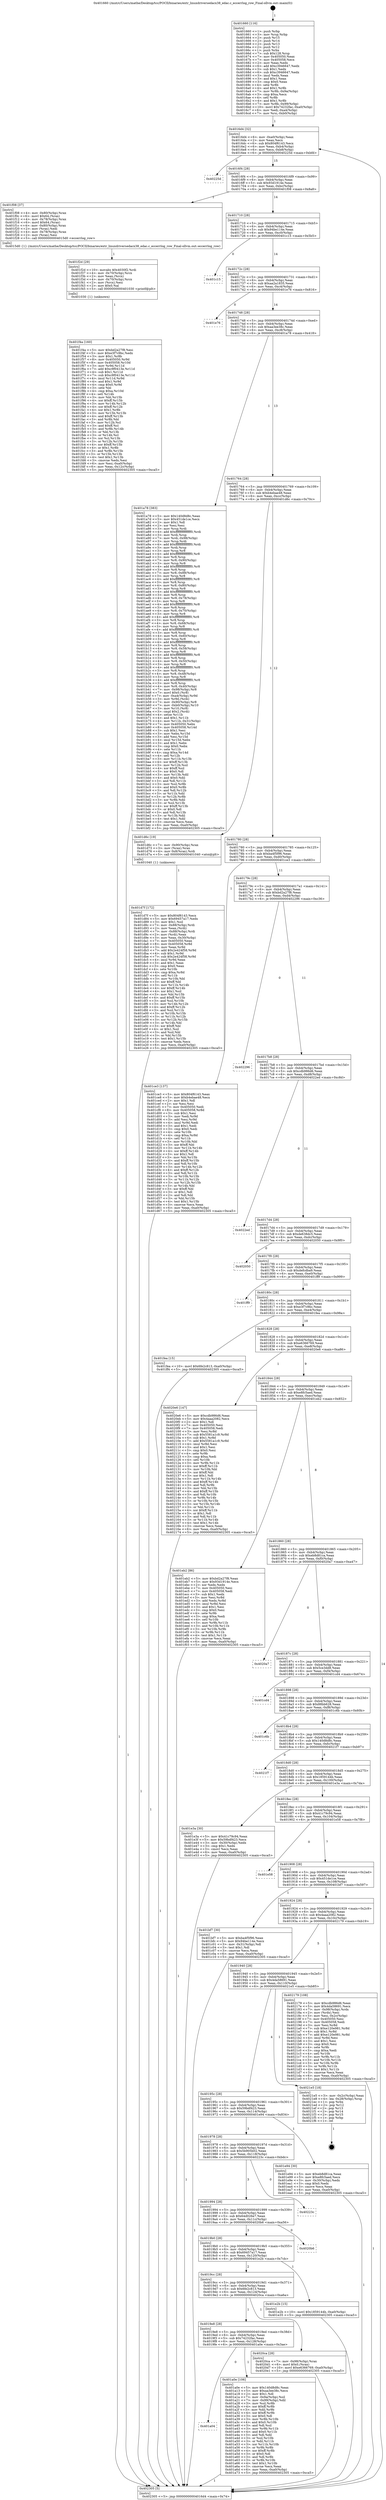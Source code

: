 digraph "0x401660" {
  label = "0x401660 (/mnt/c/Users/mathe/Desktop/tcc/POCII/binaries/extr_linuxdriversedacx38_edac.c_eccerrlog_row_Final-ollvm.out::main(0))"
  labelloc = "t"
  node[shape=record]

  Entry [label="",width=0.3,height=0.3,shape=circle,fillcolor=black,style=filled]
  "0x4016d4" [label="{
     0x4016d4 [32]\l
     | [instrs]\l
     &nbsp;&nbsp;0x4016d4 \<+6\>: mov -0xa0(%rbp),%eax\l
     &nbsp;&nbsp;0x4016da \<+2\>: mov %eax,%ecx\l
     &nbsp;&nbsp;0x4016dc \<+6\>: sub $0x804f6143,%ecx\l
     &nbsp;&nbsp;0x4016e2 \<+6\>: mov %eax,-0xb4(%rbp)\l
     &nbsp;&nbsp;0x4016e8 \<+6\>: mov %ecx,-0xb8(%rbp)\l
     &nbsp;&nbsp;0x4016ee \<+6\>: je 000000000040225d \<main+0xbfd\>\l
  }"]
  "0x40225d" [label="{
     0x40225d\l
  }", style=dashed]
  "0x4016f4" [label="{
     0x4016f4 [28]\l
     | [instrs]\l
     &nbsp;&nbsp;0x4016f4 \<+5\>: jmp 00000000004016f9 \<main+0x99\>\l
     &nbsp;&nbsp;0x4016f9 \<+6\>: mov -0xb4(%rbp),%eax\l
     &nbsp;&nbsp;0x4016ff \<+5\>: sub $0x93d1914e,%eax\l
     &nbsp;&nbsp;0x401704 \<+6\>: mov %eax,-0xbc(%rbp)\l
     &nbsp;&nbsp;0x40170a \<+6\>: je 0000000000401f08 \<main+0x8a8\>\l
  }"]
  Exit [label="",width=0.3,height=0.3,shape=circle,fillcolor=black,style=filled,peripheries=2]
  "0x401f08" [label="{
     0x401f08 [37]\l
     | [instrs]\l
     &nbsp;&nbsp;0x401f08 \<+4\>: mov -0x80(%rbp),%rax\l
     &nbsp;&nbsp;0x401f0c \<+6\>: movl $0x64,(%rax)\l
     &nbsp;&nbsp;0x401f12 \<+4\>: mov -0x78(%rbp),%rax\l
     &nbsp;&nbsp;0x401f16 \<+6\>: movl $0x64,(%rax)\l
     &nbsp;&nbsp;0x401f1c \<+4\>: mov -0x80(%rbp),%rax\l
     &nbsp;&nbsp;0x401f20 \<+2\>: mov (%rax),%edi\l
     &nbsp;&nbsp;0x401f22 \<+4\>: mov -0x78(%rbp),%rax\l
     &nbsp;&nbsp;0x401f26 \<+2\>: mov (%rax),%esi\l
     &nbsp;&nbsp;0x401f28 \<+5\>: call 00000000004015d0 \<eccerrlog_row\>\l
     | [calls]\l
     &nbsp;&nbsp;0x4015d0 \{1\} (/mnt/c/Users/mathe/Desktop/tcc/POCII/binaries/extr_linuxdriversedacx38_edac.c_eccerrlog_row_Final-ollvm.out::eccerrlog_row)\l
  }"]
  "0x401710" [label="{
     0x401710 [28]\l
     | [instrs]\l
     &nbsp;&nbsp;0x401710 \<+5\>: jmp 0000000000401715 \<main+0xb5\>\l
     &nbsp;&nbsp;0x401715 \<+6\>: mov -0xb4(%rbp),%eax\l
     &nbsp;&nbsp;0x40171b \<+5\>: sub $0x94be114e,%eax\l
     &nbsp;&nbsp;0x401720 \<+6\>: mov %eax,-0xc0(%rbp)\l
     &nbsp;&nbsp;0x401726 \<+6\>: je 0000000000401c15 \<main+0x5b5\>\l
  }"]
  "0x401f4a" [label="{
     0x401f4a [160]\l
     | [instrs]\l
     &nbsp;&nbsp;0x401f4a \<+5\>: mov $0xbd2a27f8,%esi\l
     &nbsp;&nbsp;0x401f4f \<+5\>: mov $0xe3f7c9bc,%edx\l
     &nbsp;&nbsp;0x401f54 \<+3\>: mov $0x1,%r8b\l
     &nbsp;&nbsp;0x401f57 \<+8\>: mov 0x405050,%r9d\l
     &nbsp;&nbsp;0x401f5f \<+8\>: mov 0x405058,%r10d\l
     &nbsp;&nbsp;0x401f67 \<+3\>: mov %r9d,%r11d\l
     &nbsp;&nbsp;0x401f6a \<+7\>: add $0xc9f0413e,%r11d\l
     &nbsp;&nbsp;0x401f71 \<+4\>: sub $0x1,%r11d\l
     &nbsp;&nbsp;0x401f75 \<+7\>: sub $0xc9f0413e,%r11d\l
     &nbsp;&nbsp;0x401f7c \<+4\>: imul %r11d,%r9d\l
     &nbsp;&nbsp;0x401f80 \<+4\>: and $0x1,%r9d\l
     &nbsp;&nbsp;0x401f84 \<+4\>: cmp $0x0,%r9d\l
     &nbsp;&nbsp;0x401f88 \<+3\>: sete %bl\l
     &nbsp;&nbsp;0x401f8b \<+4\>: cmp $0xa,%r10d\l
     &nbsp;&nbsp;0x401f8f \<+4\>: setl %r14b\l
     &nbsp;&nbsp;0x401f93 \<+3\>: mov %bl,%r15b\l
     &nbsp;&nbsp;0x401f96 \<+4\>: xor $0xff,%r15b\l
     &nbsp;&nbsp;0x401f9a \<+3\>: mov %r14b,%r12b\l
     &nbsp;&nbsp;0x401f9d \<+4\>: xor $0xff,%r12b\l
     &nbsp;&nbsp;0x401fa1 \<+4\>: xor $0x1,%r8b\l
     &nbsp;&nbsp;0x401fa5 \<+3\>: mov %r15b,%r13b\l
     &nbsp;&nbsp;0x401fa8 \<+4\>: and $0xff,%r13b\l
     &nbsp;&nbsp;0x401fac \<+3\>: and %r8b,%bl\l
     &nbsp;&nbsp;0x401faf \<+3\>: mov %r12b,%cl\l
     &nbsp;&nbsp;0x401fb2 \<+3\>: and $0xff,%cl\l
     &nbsp;&nbsp;0x401fb5 \<+3\>: and %r8b,%r14b\l
     &nbsp;&nbsp;0x401fb8 \<+3\>: or %bl,%r13b\l
     &nbsp;&nbsp;0x401fbb \<+3\>: or %r14b,%cl\l
     &nbsp;&nbsp;0x401fbe \<+3\>: xor %cl,%r13b\l
     &nbsp;&nbsp;0x401fc1 \<+3\>: or %r12b,%r15b\l
     &nbsp;&nbsp;0x401fc4 \<+4\>: xor $0xff,%r15b\l
     &nbsp;&nbsp;0x401fc8 \<+4\>: or $0x1,%r8b\l
     &nbsp;&nbsp;0x401fcc \<+3\>: and %r8b,%r15b\l
     &nbsp;&nbsp;0x401fcf \<+3\>: or %r15b,%r13b\l
     &nbsp;&nbsp;0x401fd2 \<+4\>: test $0x1,%r13b\l
     &nbsp;&nbsp;0x401fd6 \<+3\>: cmovne %edx,%esi\l
     &nbsp;&nbsp;0x401fd9 \<+6\>: mov %esi,-0xa0(%rbp)\l
     &nbsp;&nbsp;0x401fdf \<+6\>: mov %eax,-0x12c(%rbp)\l
     &nbsp;&nbsp;0x401fe5 \<+5\>: jmp 0000000000402305 \<main+0xca5\>\l
  }"]
  "0x401c15" [label="{
     0x401c15\l
  }", style=dashed]
  "0x40172c" [label="{
     0x40172c [28]\l
     | [instrs]\l
     &nbsp;&nbsp;0x40172c \<+5\>: jmp 0000000000401731 \<main+0xd1\>\l
     &nbsp;&nbsp;0x401731 \<+6\>: mov -0xb4(%rbp),%eax\l
     &nbsp;&nbsp;0x401737 \<+5\>: sub $0xaa2a1835,%eax\l
     &nbsp;&nbsp;0x40173c \<+6\>: mov %eax,-0xc4(%rbp)\l
     &nbsp;&nbsp;0x401742 \<+6\>: je 0000000000401e76 \<main+0x816\>\l
  }"]
  "0x401f2d" [label="{
     0x401f2d [29]\l
     | [instrs]\l
     &nbsp;&nbsp;0x401f2d \<+10\>: movabs $0x4030f2,%rdi\l
     &nbsp;&nbsp;0x401f37 \<+4\>: mov -0x70(%rbp),%rcx\l
     &nbsp;&nbsp;0x401f3b \<+2\>: mov %eax,(%rcx)\l
     &nbsp;&nbsp;0x401f3d \<+4\>: mov -0x70(%rbp),%rcx\l
     &nbsp;&nbsp;0x401f41 \<+2\>: mov (%rcx),%esi\l
     &nbsp;&nbsp;0x401f43 \<+2\>: mov $0x0,%al\l
     &nbsp;&nbsp;0x401f45 \<+5\>: call 0000000000401030 \<printf@plt\>\l
     | [calls]\l
     &nbsp;&nbsp;0x401030 \{1\} (unknown)\l
  }"]
  "0x401e76" [label="{
     0x401e76\l
  }", style=dashed]
  "0x401748" [label="{
     0x401748 [28]\l
     | [instrs]\l
     &nbsp;&nbsp;0x401748 \<+5\>: jmp 000000000040174d \<main+0xed\>\l
     &nbsp;&nbsp;0x40174d \<+6\>: mov -0xb4(%rbp),%eax\l
     &nbsp;&nbsp;0x401753 \<+5\>: sub $0xaa3ee38c,%eax\l
     &nbsp;&nbsp;0x401758 \<+6\>: mov %eax,-0xc8(%rbp)\l
     &nbsp;&nbsp;0x40175e \<+6\>: je 0000000000401a78 \<main+0x418\>\l
  }"]
  "0x401d7f" [label="{
     0x401d7f [172]\l
     | [instrs]\l
     &nbsp;&nbsp;0x401d7f \<+5\>: mov $0x804f6143,%ecx\l
     &nbsp;&nbsp;0x401d84 \<+5\>: mov $0x69457a17,%edx\l
     &nbsp;&nbsp;0x401d89 \<+3\>: mov $0x1,%sil\l
     &nbsp;&nbsp;0x401d8c \<+7\>: mov -0x88(%rbp),%rdi\l
     &nbsp;&nbsp;0x401d93 \<+2\>: mov %eax,(%rdi)\l
     &nbsp;&nbsp;0x401d95 \<+7\>: mov -0x88(%rbp),%rdi\l
     &nbsp;&nbsp;0x401d9c \<+2\>: mov (%rdi),%eax\l
     &nbsp;&nbsp;0x401d9e \<+3\>: mov %eax,-0x30(%rbp)\l
     &nbsp;&nbsp;0x401da1 \<+7\>: mov 0x405050,%eax\l
     &nbsp;&nbsp;0x401da8 \<+8\>: mov 0x405058,%r8d\l
     &nbsp;&nbsp;0x401db0 \<+3\>: mov %eax,%r9d\l
     &nbsp;&nbsp;0x401db3 \<+7\>: add $0x2e424f58,%r9d\l
     &nbsp;&nbsp;0x401dba \<+4\>: sub $0x1,%r9d\l
     &nbsp;&nbsp;0x401dbe \<+7\>: sub $0x2e424f58,%r9d\l
     &nbsp;&nbsp;0x401dc5 \<+4\>: imul %r9d,%eax\l
     &nbsp;&nbsp;0x401dc9 \<+3\>: and $0x1,%eax\l
     &nbsp;&nbsp;0x401dcc \<+3\>: cmp $0x0,%eax\l
     &nbsp;&nbsp;0x401dcf \<+4\>: sete %r10b\l
     &nbsp;&nbsp;0x401dd3 \<+4\>: cmp $0xa,%r8d\l
     &nbsp;&nbsp;0x401dd7 \<+4\>: setl %r11b\l
     &nbsp;&nbsp;0x401ddb \<+3\>: mov %r10b,%bl\l
     &nbsp;&nbsp;0x401dde \<+3\>: xor $0xff,%bl\l
     &nbsp;&nbsp;0x401de1 \<+3\>: mov %r11b,%r14b\l
     &nbsp;&nbsp;0x401de4 \<+4\>: xor $0xff,%r14b\l
     &nbsp;&nbsp;0x401de8 \<+4\>: xor $0x1,%sil\l
     &nbsp;&nbsp;0x401dec \<+3\>: mov %bl,%r15b\l
     &nbsp;&nbsp;0x401def \<+4\>: and $0xff,%r15b\l
     &nbsp;&nbsp;0x401df3 \<+3\>: and %sil,%r10b\l
     &nbsp;&nbsp;0x401df6 \<+3\>: mov %r14b,%r12b\l
     &nbsp;&nbsp;0x401df9 \<+4\>: and $0xff,%r12b\l
     &nbsp;&nbsp;0x401dfd \<+3\>: and %sil,%r11b\l
     &nbsp;&nbsp;0x401e00 \<+3\>: or %r10b,%r15b\l
     &nbsp;&nbsp;0x401e03 \<+3\>: or %r11b,%r12b\l
     &nbsp;&nbsp;0x401e06 \<+3\>: xor %r12b,%r15b\l
     &nbsp;&nbsp;0x401e09 \<+3\>: or %r14b,%bl\l
     &nbsp;&nbsp;0x401e0c \<+3\>: xor $0xff,%bl\l
     &nbsp;&nbsp;0x401e0f \<+4\>: or $0x1,%sil\l
     &nbsp;&nbsp;0x401e13 \<+3\>: and %sil,%bl\l
     &nbsp;&nbsp;0x401e16 \<+3\>: or %bl,%r15b\l
     &nbsp;&nbsp;0x401e19 \<+4\>: test $0x1,%r15b\l
     &nbsp;&nbsp;0x401e1d \<+3\>: cmovne %edx,%ecx\l
     &nbsp;&nbsp;0x401e20 \<+6\>: mov %ecx,-0xa0(%rbp)\l
     &nbsp;&nbsp;0x401e26 \<+5\>: jmp 0000000000402305 \<main+0xca5\>\l
  }"]
  "0x401a78" [label="{
     0x401a78 [383]\l
     | [instrs]\l
     &nbsp;&nbsp;0x401a78 \<+5\>: mov $0x140d8d8c,%eax\l
     &nbsp;&nbsp;0x401a7d \<+5\>: mov $0x451de1ce,%ecx\l
     &nbsp;&nbsp;0x401a82 \<+2\>: mov $0x1,%dl\l
     &nbsp;&nbsp;0x401a84 \<+2\>: xor %esi,%esi\l
     &nbsp;&nbsp;0x401a86 \<+3\>: mov %rsp,%rdi\l
     &nbsp;&nbsp;0x401a89 \<+4\>: add $0xfffffffffffffff0,%rdi\l
     &nbsp;&nbsp;0x401a8d \<+3\>: mov %rdi,%rsp\l
     &nbsp;&nbsp;0x401a90 \<+7\>: mov %rdi,-0x98(%rbp)\l
     &nbsp;&nbsp;0x401a97 \<+3\>: mov %rsp,%rdi\l
     &nbsp;&nbsp;0x401a9a \<+4\>: add $0xfffffffffffffff0,%rdi\l
     &nbsp;&nbsp;0x401a9e \<+3\>: mov %rdi,%rsp\l
     &nbsp;&nbsp;0x401aa1 \<+3\>: mov %rsp,%r8\l
     &nbsp;&nbsp;0x401aa4 \<+4\>: add $0xfffffffffffffff0,%r8\l
     &nbsp;&nbsp;0x401aa8 \<+3\>: mov %r8,%rsp\l
     &nbsp;&nbsp;0x401aab \<+7\>: mov %r8,-0x90(%rbp)\l
     &nbsp;&nbsp;0x401ab2 \<+3\>: mov %rsp,%r8\l
     &nbsp;&nbsp;0x401ab5 \<+4\>: add $0xfffffffffffffff0,%r8\l
     &nbsp;&nbsp;0x401ab9 \<+3\>: mov %r8,%rsp\l
     &nbsp;&nbsp;0x401abc \<+7\>: mov %r8,-0x88(%rbp)\l
     &nbsp;&nbsp;0x401ac3 \<+3\>: mov %rsp,%r8\l
     &nbsp;&nbsp;0x401ac6 \<+4\>: add $0xfffffffffffffff0,%r8\l
     &nbsp;&nbsp;0x401aca \<+3\>: mov %r8,%rsp\l
     &nbsp;&nbsp;0x401acd \<+4\>: mov %r8,-0x80(%rbp)\l
     &nbsp;&nbsp;0x401ad1 \<+3\>: mov %rsp,%r8\l
     &nbsp;&nbsp;0x401ad4 \<+4\>: add $0xfffffffffffffff0,%r8\l
     &nbsp;&nbsp;0x401ad8 \<+3\>: mov %r8,%rsp\l
     &nbsp;&nbsp;0x401adb \<+4\>: mov %r8,-0x78(%rbp)\l
     &nbsp;&nbsp;0x401adf \<+3\>: mov %rsp,%r8\l
     &nbsp;&nbsp;0x401ae2 \<+4\>: add $0xfffffffffffffff0,%r8\l
     &nbsp;&nbsp;0x401ae6 \<+3\>: mov %r8,%rsp\l
     &nbsp;&nbsp;0x401ae9 \<+4\>: mov %r8,-0x70(%rbp)\l
     &nbsp;&nbsp;0x401aed \<+3\>: mov %rsp,%r8\l
     &nbsp;&nbsp;0x401af0 \<+4\>: add $0xfffffffffffffff0,%r8\l
     &nbsp;&nbsp;0x401af4 \<+3\>: mov %r8,%rsp\l
     &nbsp;&nbsp;0x401af7 \<+4\>: mov %r8,-0x68(%rbp)\l
     &nbsp;&nbsp;0x401afb \<+3\>: mov %rsp,%r8\l
     &nbsp;&nbsp;0x401afe \<+4\>: add $0xfffffffffffffff0,%r8\l
     &nbsp;&nbsp;0x401b02 \<+3\>: mov %r8,%rsp\l
     &nbsp;&nbsp;0x401b05 \<+4\>: mov %r8,-0x60(%rbp)\l
     &nbsp;&nbsp;0x401b09 \<+3\>: mov %rsp,%r8\l
     &nbsp;&nbsp;0x401b0c \<+4\>: add $0xfffffffffffffff0,%r8\l
     &nbsp;&nbsp;0x401b10 \<+3\>: mov %r8,%rsp\l
     &nbsp;&nbsp;0x401b13 \<+4\>: mov %r8,-0x58(%rbp)\l
     &nbsp;&nbsp;0x401b17 \<+3\>: mov %rsp,%r8\l
     &nbsp;&nbsp;0x401b1a \<+4\>: add $0xfffffffffffffff0,%r8\l
     &nbsp;&nbsp;0x401b1e \<+3\>: mov %r8,%rsp\l
     &nbsp;&nbsp;0x401b21 \<+4\>: mov %r8,-0x50(%rbp)\l
     &nbsp;&nbsp;0x401b25 \<+3\>: mov %rsp,%r8\l
     &nbsp;&nbsp;0x401b28 \<+4\>: add $0xfffffffffffffff0,%r8\l
     &nbsp;&nbsp;0x401b2c \<+3\>: mov %r8,%rsp\l
     &nbsp;&nbsp;0x401b2f \<+4\>: mov %r8,-0x48(%rbp)\l
     &nbsp;&nbsp;0x401b33 \<+3\>: mov %rsp,%r8\l
     &nbsp;&nbsp;0x401b36 \<+4\>: add $0xfffffffffffffff0,%r8\l
     &nbsp;&nbsp;0x401b3a \<+3\>: mov %r8,%rsp\l
     &nbsp;&nbsp;0x401b3d \<+4\>: mov %r8,-0x40(%rbp)\l
     &nbsp;&nbsp;0x401b41 \<+7\>: mov -0x98(%rbp),%r8\l
     &nbsp;&nbsp;0x401b48 \<+7\>: movl $0x0,(%r8)\l
     &nbsp;&nbsp;0x401b4f \<+7\>: mov -0xa4(%rbp),%r9d\l
     &nbsp;&nbsp;0x401b56 \<+3\>: mov %r9d,(%rdi)\l
     &nbsp;&nbsp;0x401b59 \<+7\>: mov -0x90(%rbp),%r8\l
     &nbsp;&nbsp;0x401b60 \<+7\>: mov -0xb0(%rbp),%r10\l
     &nbsp;&nbsp;0x401b67 \<+3\>: mov %r10,(%r8)\l
     &nbsp;&nbsp;0x401b6a \<+3\>: cmpl $0x2,(%rdi)\l
     &nbsp;&nbsp;0x401b6d \<+4\>: setne %r11b\l
     &nbsp;&nbsp;0x401b71 \<+4\>: and $0x1,%r11b\l
     &nbsp;&nbsp;0x401b75 \<+4\>: mov %r11b,-0x31(%rbp)\l
     &nbsp;&nbsp;0x401b79 \<+7\>: mov 0x405050,%ebx\l
     &nbsp;&nbsp;0x401b80 \<+8\>: mov 0x405058,%r14d\l
     &nbsp;&nbsp;0x401b88 \<+3\>: sub $0x1,%esi\l
     &nbsp;&nbsp;0x401b8b \<+3\>: mov %ebx,%r15d\l
     &nbsp;&nbsp;0x401b8e \<+3\>: add %esi,%r15d\l
     &nbsp;&nbsp;0x401b91 \<+4\>: imul %r15d,%ebx\l
     &nbsp;&nbsp;0x401b95 \<+3\>: and $0x1,%ebx\l
     &nbsp;&nbsp;0x401b98 \<+3\>: cmp $0x0,%ebx\l
     &nbsp;&nbsp;0x401b9b \<+4\>: sete %r11b\l
     &nbsp;&nbsp;0x401b9f \<+4\>: cmp $0xa,%r14d\l
     &nbsp;&nbsp;0x401ba3 \<+4\>: setl %r12b\l
     &nbsp;&nbsp;0x401ba7 \<+3\>: mov %r11b,%r13b\l
     &nbsp;&nbsp;0x401baa \<+4\>: xor $0xff,%r13b\l
     &nbsp;&nbsp;0x401bae \<+3\>: mov %r12b,%sil\l
     &nbsp;&nbsp;0x401bb1 \<+4\>: xor $0xff,%sil\l
     &nbsp;&nbsp;0x401bb5 \<+3\>: xor $0x0,%dl\l
     &nbsp;&nbsp;0x401bb8 \<+3\>: mov %r13b,%dil\l
     &nbsp;&nbsp;0x401bbb \<+4\>: and $0x0,%dil\l
     &nbsp;&nbsp;0x401bbf \<+3\>: and %dl,%r11b\l
     &nbsp;&nbsp;0x401bc2 \<+3\>: mov %sil,%r8b\l
     &nbsp;&nbsp;0x401bc5 \<+4\>: and $0x0,%r8b\l
     &nbsp;&nbsp;0x401bc9 \<+3\>: and %dl,%r12b\l
     &nbsp;&nbsp;0x401bcc \<+3\>: or %r11b,%dil\l
     &nbsp;&nbsp;0x401bcf \<+3\>: or %r12b,%r8b\l
     &nbsp;&nbsp;0x401bd2 \<+3\>: xor %r8b,%dil\l
     &nbsp;&nbsp;0x401bd5 \<+3\>: or %sil,%r13b\l
     &nbsp;&nbsp;0x401bd8 \<+4\>: xor $0xff,%r13b\l
     &nbsp;&nbsp;0x401bdc \<+3\>: or $0x0,%dl\l
     &nbsp;&nbsp;0x401bdf \<+3\>: and %dl,%r13b\l
     &nbsp;&nbsp;0x401be2 \<+3\>: or %r13b,%dil\l
     &nbsp;&nbsp;0x401be5 \<+4\>: test $0x1,%dil\l
     &nbsp;&nbsp;0x401be9 \<+3\>: cmovne %ecx,%eax\l
     &nbsp;&nbsp;0x401bec \<+6\>: mov %eax,-0xa0(%rbp)\l
     &nbsp;&nbsp;0x401bf2 \<+5\>: jmp 0000000000402305 \<main+0xca5\>\l
  }"]
  "0x401764" [label="{
     0x401764 [28]\l
     | [instrs]\l
     &nbsp;&nbsp;0x401764 \<+5\>: jmp 0000000000401769 \<main+0x109\>\l
     &nbsp;&nbsp;0x401769 \<+6\>: mov -0xb4(%rbp),%eax\l
     &nbsp;&nbsp;0x40176f \<+5\>: sub $0xb4ebae48,%eax\l
     &nbsp;&nbsp;0x401774 \<+6\>: mov %eax,-0xcc(%rbp)\l
     &nbsp;&nbsp;0x40177a \<+6\>: je 0000000000401d6c \<main+0x70c\>\l
  }"]
  "0x401660" [label="{
     0x401660 [116]\l
     | [instrs]\l
     &nbsp;&nbsp;0x401660 \<+1\>: push %rbp\l
     &nbsp;&nbsp;0x401661 \<+3\>: mov %rsp,%rbp\l
     &nbsp;&nbsp;0x401664 \<+2\>: push %r15\l
     &nbsp;&nbsp;0x401666 \<+2\>: push %r14\l
     &nbsp;&nbsp;0x401668 \<+2\>: push %r13\l
     &nbsp;&nbsp;0x40166a \<+2\>: push %r12\l
     &nbsp;&nbsp;0x40166c \<+1\>: push %rbx\l
     &nbsp;&nbsp;0x40166d \<+7\>: sub $0x128,%rsp\l
     &nbsp;&nbsp;0x401674 \<+7\>: mov 0x405050,%eax\l
     &nbsp;&nbsp;0x40167b \<+7\>: mov 0x405058,%ecx\l
     &nbsp;&nbsp;0x401682 \<+2\>: mov %eax,%edx\l
     &nbsp;&nbsp;0x401684 \<+6\>: add $0xc3946647,%edx\l
     &nbsp;&nbsp;0x40168a \<+3\>: sub $0x1,%edx\l
     &nbsp;&nbsp;0x40168d \<+6\>: sub $0xc3946647,%edx\l
     &nbsp;&nbsp;0x401693 \<+3\>: imul %edx,%eax\l
     &nbsp;&nbsp;0x401696 \<+3\>: and $0x1,%eax\l
     &nbsp;&nbsp;0x401699 \<+3\>: cmp $0x0,%eax\l
     &nbsp;&nbsp;0x40169c \<+4\>: sete %r8b\l
     &nbsp;&nbsp;0x4016a0 \<+4\>: and $0x1,%r8b\l
     &nbsp;&nbsp;0x4016a4 \<+7\>: mov %r8b,-0x9a(%rbp)\l
     &nbsp;&nbsp;0x4016ab \<+3\>: cmp $0xa,%ecx\l
     &nbsp;&nbsp;0x4016ae \<+4\>: setl %r8b\l
     &nbsp;&nbsp;0x4016b2 \<+4\>: and $0x1,%r8b\l
     &nbsp;&nbsp;0x4016b6 \<+7\>: mov %r8b,-0x99(%rbp)\l
     &nbsp;&nbsp;0x4016bd \<+10\>: movl $0x74232fac,-0xa0(%rbp)\l
     &nbsp;&nbsp;0x4016c7 \<+6\>: mov %edi,-0xa4(%rbp)\l
     &nbsp;&nbsp;0x4016cd \<+7\>: mov %rsi,-0xb0(%rbp)\l
  }"]
  "0x401d6c" [label="{
     0x401d6c [19]\l
     | [instrs]\l
     &nbsp;&nbsp;0x401d6c \<+7\>: mov -0x90(%rbp),%rax\l
     &nbsp;&nbsp;0x401d73 \<+3\>: mov (%rax),%rax\l
     &nbsp;&nbsp;0x401d76 \<+4\>: mov 0x8(%rax),%rdi\l
     &nbsp;&nbsp;0x401d7a \<+5\>: call 0000000000401040 \<atoi@plt\>\l
     | [calls]\l
     &nbsp;&nbsp;0x401040 \{1\} (unknown)\l
  }"]
  "0x401780" [label="{
     0x401780 [28]\l
     | [instrs]\l
     &nbsp;&nbsp;0x401780 \<+5\>: jmp 0000000000401785 \<main+0x125\>\l
     &nbsp;&nbsp;0x401785 \<+6\>: mov -0xb4(%rbp),%eax\l
     &nbsp;&nbsp;0x40178b \<+5\>: sub $0xba4f5f96,%eax\l
     &nbsp;&nbsp;0x401790 \<+6\>: mov %eax,-0xd0(%rbp)\l
     &nbsp;&nbsp;0x401796 \<+6\>: je 0000000000401ce3 \<main+0x683\>\l
  }"]
  "0x402305" [label="{
     0x402305 [5]\l
     | [instrs]\l
     &nbsp;&nbsp;0x402305 \<+5\>: jmp 00000000004016d4 \<main+0x74\>\l
  }"]
  "0x401ce3" [label="{
     0x401ce3 [137]\l
     | [instrs]\l
     &nbsp;&nbsp;0x401ce3 \<+5\>: mov $0x804f6143,%eax\l
     &nbsp;&nbsp;0x401ce8 \<+5\>: mov $0xb4ebae48,%ecx\l
     &nbsp;&nbsp;0x401ced \<+2\>: mov $0x1,%dl\l
     &nbsp;&nbsp;0x401cef \<+2\>: xor %esi,%esi\l
     &nbsp;&nbsp;0x401cf1 \<+7\>: mov 0x405050,%edi\l
     &nbsp;&nbsp;0x401cf8 \<+8\>: mov 0x405058,%r8d\l
     &nbsp;&nbsp;0x401d00 \<+3\>: sub $0x1,%esi\l
     &nbsp;&nbsp;0x401d03 \<+3\>: mov %edi,%r9d\l
     &nbsp;&nbsp;0x401d06 \<+3\>: add %esi,%r9d\l
     &nbsp;&nbsp;0x401d09 \<+4\>: imul %r9d,%edi\l
     &nbsp;&nbsp;0x401d0d \<+3\>: and $0x1,%edi\l
     &nbsp;&nbsp;0x401d10 \<+3\>: cmp $0x0,%edi\l
     &nbsp;&nbsp;0x401d13 \<+4\>: sete %r10b\l
     &nbsp;&nbsp;0x401d17 \<+4\>: cmp $0xa,%r8d\l
     &nbsp;&nbsp;0x401d1b \<+4\>: setl %r11b\l
     &nbsp;&nbsp;0x401d1f \<+3\>: mov %r10b,%bl\l
     &nbsp;&nbsp;0x401d22 \<+3\>: xor $0xff,%bl\l
     &nbsp;&nbsp;0x401d25 \<+3\>: mov %r11b,%r14b\l
     &nbsp;&nbsp;0x401d28 \<+4\>: xor $0xff,%r14b\l
     &nbsp;&nbsp;0x401d2c \<+3\>: xor $0x1,%dl\l
     &nbsp;&nbsp;0x401d2f \<+3\>: mov %bl,%r15b\l
     &nbsp;&nbsp;0x401d32 \<+4\>: and $0xff,%r15b\l
     &nbsp;&nbsp;0x401d36 \<+3\>: and %dl,%r10b\l
     &nbsp;&nbsp;0x401d39 \<+3\>: mov %r14b,%r12b\l
     &nbsp;&nbsp;0x401d3c \<+4\>: and $0xff,%r12b\l
     &nbsp;&nbsp;0x401d40 \<+3\>: and %dl,%r11b\l
     &nbsp;&nbsp;0x401d43 \<+3\>: or %r10b,%r15b\l
     &nbsp;&nbsp;0x401d46 \<+3\>: or %r11b,%r12b\l
     &nbsp;&nbsp;0x401d49 \<+3\>: xor %r12b,%r15b\l
     &nbsp;&nbsp;0x401d4c \<+3\>: or %r14b,%bl\l
     &nbsp;&nbsp;0x401d4f \<+3\>: xor $0xff,%bl\l
     &nbsp;&nbsp;0x401d52 \<+3\>: or $0x1,%dl\l
     &nbsp;&nbsp;0x401d55 \<+2\>: and %dl,%bl\l
     &nbsp;&nbsp;0x401d57 \<+3\>: or %bl,%r15b\l
     &nbsp;&nbsp;0x401d5a \<+4\>: test $0x1,%r15b\l
     &nbsp;&nbsp;0x401d5e \<+3\>: cmovne %ecx,%eax\l
     &nbsp;&nbsp;0x401d61 \<+6\>: mov %eax,-0xa0(%rbp)\l
     &nbsp;&nbsp;0x401d67 \<+5\>: jmp 0000000000402305 \<main+0xca5\>\l
  }"]
  "0x40179c" [label="{
     0x40179c [28]\l
     | [instrs]\l
     &nbsp;&nbsp;0x40179c \<+5\>: jmp 00000000004017a1 \<main+0x141\>\l
     &nbsp;&nbsp;0x4017a1 \<+6\>: mov -0xb4(%rbp),%eax\l
     &nbsp;&nbsp;0x4017a7 \<+5\>: sub $0xbd2a27f8,%eax\l
     &nbsp;&nbsp;0x4017ac \<+6\>: mov %eax,-0xd4(%rbp)\l
     &nbsp;&nbsp;0x4017b2 \<+6\>: je 0000000000402296 \<main+0xc36\>\l
  }"]
  "0x401a04" [label="{
     0x401a04\l
  }", style=dashed]
  "0x402296" [label="{
     0x402296\l
  }", style=dashed]
  "0x4017b8" [label="{
     0x4017b8 [28]\l
     | [instrs]\l
     &nbsp;&nbsp;0x4017b8 \<+5\>: jmp 00000000004017bd \<main+0x15d\>\l
     &nbsp;&nbsp;0x4017bd \<+6\>: mov -0xb4(%rbp),%eax\l
     &nbsp;&nbsp;0x4017c3 \<+5\>: sub $0xcdb986d6,%eax\l
     &nbsp;&nbsp;0x4017c8 \<+6\>: mov %eax,-0xd8(%rbp)\l
     &nbsp;&nbsp;0x4017ce \<+6\>: je 00000000004022ed \<main+0xc8d\>\l
  }"]
  "0x401a0e" [label="{
     0x401a0e [106]\l
     | [instrs]\l
     &nbsp;&nbsp;0x401a0e \<+5\>: mov $0x140d8d8c,%eax\l
     &nbsp;&nbsp;0x401a13 \<+5\>: mov $0xaa3ee38c,%ecx\l
     &nbsp;&nbsp;0x401a18 \<+2\>: mov $0x1,%dl\l
     &nbsp;&nbsp;0x401a1a \<+7\>: mov -0x9a(%rbp),%sil\l
     &nbsp;&nbsp;0x401a21 \<+7\>: mov -0x99(%rbp),%dil\l
     &nbsp;&nbsp;0x401a28 \<+3\>: mov %sil,%r8b\l
     &nbsp;&nbsp;0x401a2b \<+4\>: xor $0xff,%r8b\l
     &nbsp;&nbsp;0x401a2f \<+3\>: mov %dil,%r9b\l
     &nbsp;&nbsp;0x401a32 \<+4\>: xor $0xff,%r9b\l
     &nbsp;&nbsp;0x401a36 \<+3\>: xor $0x0,%dl\l
     &nbsp;&nbsp;0x401a39 \<+3\>: mov %r8b,%r10b\l
     &nbsp;&nbsp;0x401a3c \<+4\>: and $0x0,%r10b\l
     &nbsp;&nbsp;0x401a40 \<+3\>: and %dl,%sil\l
     &nbsp;&nbsp;0x401a43 \<+3\>: mov %r9b,%r11b\l
     &nbsp;&nbsp;0x401a46 \<+4\>: and $0x0,%r11b\l
     &nbsp;&nbsp;0x401a4a \<+3\>: and %dl,%dil\l
     &nbsp;&nbsp;0x401a4d \<+3\>: or %sil,%r10b\l
     &nbsp;&nbsp;0x401a50 \<+3\>: or %dil,%r11b\l
     &nbsp;&nbsp;0x401a53 \<+3\>: xor %r11b,%r10b\l
     &nbsp;&nbsp;0x401a56 \<+3\>: or %r9b,%r8b\l
     &nbsp;&nbsp;0x401a59 \<+4\>: xor $0xff,%r8b\l
     &nbsp;&nbsp;0x401a5d \<+3\>: or $0x0,%dl\l
     &nbsp;&nbsp;0x401a60 \<+3\>: and %dl,%r8b\l
     &nbsp;&nbsp;0x401a63 \<+3\>: or %r8b,%r10b\l
     &nbsp;&nbsp;0x401a66 \<+4\>: test $0x1,%r10b\l
     &nbsp;&nbsp;0x401a6a \<+3\>: cmovne %ecx,%eax\l
     &nbsp;&nbsp;0x401a6d \<+6\>: mov %eax,-0xa0(%rbp)\l
     &nbsp;&nbsp;0x401a73 \<+5\>: jmp 0000000000402305 \<main+0xca5\>\l
  }"]
  "0x4022ed" [label="{
     0x4022ed\l
  }", style=dashed]
  "0x4017d4" [label="{
     0x4017d4 [28]\l
     | [instrs]\l
     &nbsp;&nbsp;0x4017d4 \<+5\>: jmp 00000000004017d9 \<main+0x179\>\l
     &nbsp;&nbsp;0x4017d9 \<+6\>: mov -0xb4(%rbp),%eax\l
     &nbsp;&nbsp;0x4017df \<+5\>: sub $0xde638dc5,%eax\l
     &nbsp;&nbsp;0x4017e4 \<+6\>: mov %eax,-0xdc(%rbp)\l
     &nbsp;&nbsp;0x4017ea \<+6\>: je 0000000000402050 \<main+0x9f0\>\l
  }"]
  "0x4019e8" [label="{
     0x4019e8 [28]\l
     | [instrs]\l
     &nbsp;&nbsp;0x4019e8 \<+5\>: jmp 00000000004019ed \<main+0x38d\>\l
     &nbsp;&nbsp;0x4019ed \<+6\>: mov -0xb4(%rbp),%eax\l
     &nbsp;&nbsp;0x4019f3 \<+5\>: sub $0x74232fac,%eax\l
     &nbsp;&nbsp;0x4019f8 \<+6\>: mov %eax,-0x128(%rbp)\l
     &nbsp;&nbsp;0x4019fe \<+6\>: je 0000000000401a0e \<main+0x3ae\>\l
  }"]
  "0x402050" [label="{
     0x402050\l
  }", style=dashed]
  "0x4017f0" [label="{
     0x4017f0 [28]\l
     | [instrs]\l
     &nbsp;&nbsp;0x4017f0 \<+5\>: jmp 00000000004017f5 \<main+0x195\>\l
     &nbsp;&nbsp;0x4017f5 \<+6\>: mov -0xb4(%rbp),%eax\l
     &nbsp;&nbsp;0x4017fb \<+5\>: sub $0xdefcdba9,%eax\l
     &nbsp;&nbsp;0x401800 \<+6\>: mov %eax,-0xe0(%rbp)\l
     &nbsp;&nbsp;0x401806 \<+6\>: je 0000000000401ff9 \<main+0x999\>\l
  }"]
  "0x4020ca" [label="{
     0x4020ca [28]\l
     | [instrs]\l
     &nbsp;&nbsp;0x4020ca \<+7\>: mov -0x98(%rbp),%rax\l
     &nbsp;&nbsp;0x4020d1 \<+6\>: movl $0x0,(%rax)\l
     &nbsp;&nbsp;0x4020d7 \<+10\>: movl $0xe6366769,-0xa0(%rbp)\l
     &nbsp;&nbsp;0x4020e1 \<+5\>: jmp 0000000000402305 \<main+0xca5\>\l
  }"]
  "0x401ff9" [label="{
     0x401ff9\l
  }", style=dashed]
  "0x40180c" [label="{
     0x40180c [28]\l
     | [instrs]\l
     &nbsp;&nbsp;0x40180c \<+5\>: jmp 0000000000401811 \<main+0x1b1\>\l
     &nbsp;&nbsp;0x401811 \<+6\>: mov -0xb4(%rbp),%eax\l
     &nbsp;&nbsp;0x401817 \<+5\>: sub $0xe3f7c9bc,%eax\l
     &nbsp;&nbsp;0x40181c \<+6\>: mov %eax,-0xe4(%rbp)\l
     &nbsp;&nbsp;0x401822 \<+6\>: je 0000000000401fea \<main+0x98a\>\l
  }"]
  "0x4019cc" [label="{
     0x4019cc [28]\l
     | [instrs]\l
     &nbsp;&nbsp;0x4019cc \<+5\>: jmp 00000000004019d1 \<main+0x371\>\l
     &nbsp;&nbsp;0x4019d1 \<+6\>: mov -0xb4(%rbp),%eax\l
     &nbsp;&nbsp;0x4019d7 \<+5\>: sub $0x6fe2c813,%eax\l
     &nbsp;&nbsp;0x4019dc \<+6\>: mov %eax,-0x124(%rbp)\l
     &nbsp;&nbsp;0x4019e2 \<+6\>: je 00000000004020ca \<main+0xa6a\>\l
  }"]
  "0x401fea" [label="{
     0x401fea [15]\l
     | [instrs]\l
     &nbsp;&nbsp;0x401fea \<+10\>: movl $0x6fe2c813,-0xa0(%rbp)\l
     &nbsp;&nbsp;0x401ff4 \<+5\>: jmp 0000000000402305 \<main+0xca5\>\l
  }"]
  "0x401828" [label="{
     0x401828 [28]\l
     | [instrs]\l
     &nbsp;&nbsp;0x401828 \<+5\>: jmp 000000000040182d \<main+0x1cd\>\l
     &nbsp;&nbsp;0x40182d \<+6\>: mov -0xb4(%rbp),%eax\l
     &nbsp;&nbsp;0x401833 \<+5\>: sub $0xe6366769,%eax\l
     &nbsp;&nbsp;0x401838 \<+6\>: mov %eax,-0xe8(%rbp)\l
     &nbsp;&nbsp;0x40183e \<+6\>: je 00000000004020e6 \<main+0xa86\>\l
  }"]
  "0x401e2b" [label="{
     0x401e2b [15]\l
     | [instrs]\l
     &nbsp;&nbsp;0x401e2b \<+10\>: movl $0x1859144b,-0xa0(%rbp)\l
     &nbsp;&nbsp;0x401e35 \<+5\>: jmp 0000000000402305 \<main+0xca5\>\l
  }"]
  "0x4020e6" [label="{
     0x4020e6 [147]\l
     | [instrs]\l
     &nbsp;&nbsp;0x4020e6 \<+5\>: mov $0xcdb986d6,%eax\l
     &nbsp;&nbsp;0x4020eb \<+5\>: mov $0x4aaa2082,%ecx\l
     &nbsp;&nbsp;0x4020f0 \<+2\>: mov $0x1,%dl\l
     &nbsp;&nbsp;0x4020f2 \<+7\>: mov 0x405050,%esi\l
     &nbsp;&nbsp;0x4020f9 \<+7\>: mov 0x405058,%edi\l
     &nbsp;&nbsp;0x402100 \<+3\>: mov %esi,%r8d\l
     &nbsp;&nbsp;0x402103 \<+7\>: sub $0x5581a1c9,%r8d\l
     &nbsp;&nbsp;0x40210a \<+4\>: sub $0x1,%r8d\l
     &nbsp;&nbsp;0x40210e \<+7\>: add $0x5581a1c9,%r8d\l
     &nbsp;&nbsp;0x402115 \<+4\>: imul %r8d,%esi\l
     &nbsp;&nbsp;0x402119 \<+3\>: and $0x1,%esi\l
     &nbsp;&nbsp;0x40211c \<+3\>: cmp $0x0,%esi\l
     &nbsp;&nbsp;0x40211f \<+4\>: sete %r9b\l
     &nbsp;&nbsp;0x402123 \<+3\>: cmp $0xa,%edi\l
     &nbsp;&nbsp;0x402126 \<+4\>: setl %r10b\l
     &nbsp;&nbsp;0x40212a \<+3\>: mov %r9b,%r11b\l
     &nbsp;&nbsp;0x40212d \<+4\>: xor $0xff,%r11b\l
     &nbsp;&nbsp;0x402131 \<+3\>: mov %r10b,%bl\l
     &nbsp;&nbsp;0x402134 \<+3\>: xor $0xff,%bl\l
     &nbsp;&nbsp;0x402137 \<+3\>: xor $0x1,%dl\l
     &nbsp;&nbsp;0x40213a \<+3\>: mov %r11b,%r14b\l
     &nbsp;&nbsp;0x40213d \<+4\>: and $0xff,%r14b\l
     &nbsp;&nbsp;0x402141 \<+3\>: and %dl,%r9b\l
     &nbsp;&nbsp;0x402144 \<+3\>: mov %bl,%r15b\l
     &nbsp;&nbsp;0x402147 \<+4\>: and $0xff,%r15b\l
     &nbsp;&nbsp;0x40214b \<+3\>: and %dl,%r10b\l
     &nbsp;&nbsp;0x40214e \<+3\>: or %r9b,%r14b\l
     &nbsp;&nbsp;0x402151 \<+3\>: or %r10b,%r15b\l
     &nbsp;&nbsp;0x402154 \<+3\>: xor %r15b,%r14b\l
     &nbsp;&nbsp;0x402157 \<+3\>: or %bl,%r11b\l
     &nbsp;&nbsp;0x40215a \<+4\>: xor $0xff,%r11b\l
     &nbsp;&nbsp;0x40215e \<+3\>: or $0x1,%dl\l
     &nbsp;&nbsp;0x402161 \<+3\>: and %dl,%r11b\l
     &nbsp;&nbsp;0x402164 \<+3\>: or %r11b,%r14b\l
     &nbsp;&nbsp;0x402167 \<+4\>: test $0x1,%r14b\l
     &nbsp;&nbsp;0x40216b \<+3\>: cmovne %ecx,%eax\l
     &nbsp;&nbsp;0x40216e \<+6\>: mov %eax,-0xa0(%rbp)\l
     &nbsp;&nbsp;0x402174 \<+5\>: jmp 0000000000402305 \<main+0xca5\>\l
  }"]
  "0x401844" [label="{
     0x401844 [28]\l
     | [instrs]\l
     &nbsp;&nbsp;0x401844 \<+5\>: jmp 0000000000401849 \<main+0x1e9\>\l
     &nbsp;&nbsp;0x401849 \<+6\>: mov -0xb4(%rbp),%eax\l
     &nbsp;&nbsp;0x40184f \<+5\>: sub $0xe8fc5aed,%eax\l
     &nbsp;&nbsp;0x401854 \<+6\>: mov %eax,-0xec(%rbp)\l
     &nbsp;&nbsp;0x40185a \<+6\>: je 0000000000401eb2 \<main+0x852\>\l
  }"]
  "0x4019b0" [label="{
     0x4019b0 [28]\l
     | [instrs]\l
     &nbsp;&nbsp;0x4019b0 \<+5\>: jmp 00000000004019b5 \<main+0x355\>\l
     &nbsp;&nbsp;0x4019b5 \<+6\>: mov -0xb4(%rbp),%eax\l
     &nbsp;&nbsp;0x4019bb \<+5\>: sub $0x69457a17,%eax\l
     &nbsp;&nbsp;0x4019c0 \<+6\>: mov %eax,-0x120(%rbp)\l
     &nbsp;&nbsp;0x4019c6 \<+6\>: je 0000000000401e2b \<main+0x7cb\>\l
  }"]
  "0x401eb2" [label="{
     0x401eb2 [86]\l
     | [instrs]\l
     &nbsp;&nbsp;0x401eb2 \<+5\>: mov $0xbd2a27f8,%eax\l
     &nbsp;&nbsp;0x401eb7 \<+5\>: mov $0x93d1914e,%ecx\l
     &nbsp;&nbsp;0x401ebc \<+2\>: xor %edx,%edx\l
     &nbsp;&nbsp;0x401ebe \<+7\>: mov 0x405050,%esi\l
     &nbsp;&nbsp;0x401ec5 \<+7\>: mov 0x405058,%edi\l
     &nbsp;&nbsp;0x401ecc \<+3\>: sub $0x1,%edx\l
     &nbsp;&nbsp;0x401ecf \<+3\>: mov %esi,%r8d\l
     &nbsp;&nbsp;0x401ed2 \<+3\>: add %edx,%r8d\l
     &nbsp;&nbsp;0x401ed5 \<+4\>: imul %r8d,%esi\l
     &nbsp;&nbsp;0x401ed9 \<+3\>: and $0x1,%esi\l
     &nbsp;&nbsp;0x401edc \<+3\>: cmp $0x0,%esi\l
     &nbsp;&nbsp;0x401edf \<+4\>: sete %r9b\l
     &nbsp;&nbsp;0x401ee3 \<+3\>: cmp $0xa,%edi\l
     &nbsp;&nbsp;0x401ee6 \<+4\>: setl %r10b\l
     &nbsp;&nbsp;0x401eea \<+3\>: mov %r9b,%r11b\l
     &nbsp;&nbsp;0x401eed \<+3\>: and %r10b,%r11b\l
     &nbsp;&nbsp;0x401ef0 \<+3\>: xor %r10b,%r9b\l
     &nbsp;&nbsp;0x401ef3 \<+3\>: or %r9b,%r11b\l
     &nbsp;&nbsp;0x401ef6 \<+4\>: test $0x1,%r11b\l
     &nbsp;&nbsp;0x401efa \<+3\>: cmovne %ecx,%eax\l
     &nbsp;&nbsp;0x401efd \<+6\>: mov %eax,-0xa0(%rbp)\l
     &nbsp;&nbsp;0x401f03 \<+5\>: jmp 0000000000402305 \<main+0xca5\>\l
  }"]
  "0x401860" [label="{
     0x401860 [28]\l
     | [instrs]\l
     &nbsp;&nbsp;0x401860 \<+5\>: jmp 0000000000401865 \<main+0x205\>\l
     &nbsp;&nbsp;0x401865 \<+6\>: mov -0xb4(%rbp),%eax\l
     &nbsp;&nbsp;0x40186b \<+5\>: sub $0xeb8d81ca,%eax\l
     &nbsp;&nbsp;0x401870 \<+6\>: mov %eax,-0xf0(%rbp)\l
     &nbsp;&nbsp;0x401876 \<+6\>: je 00000000004020a7 \<main+0xa47\>\l
  }"]
  "0x4020b6" [label="{
     0x4020b6\l
  }", style=dashed]
  "0x4020a7" [label="{
     0x4020a7\l
  }", style=dashed]
  "0x40187c" [label="{
     0x40187c [28]\l
     | [instrs]\l
     &nbsp;&nbsp;0x40187c \<+5\>: jmp 0000000000401881 \<main+0x221\>\l
     &nbsp;&nbsp;0x401881 \<+6\>: mov -0xb4(%rbp),%eax\l
     &nbsp;&nbsp;0x401887 \<+5\>: sub $0x5ce3dd8,%eax\l
     &nbsp;&nbsp;0x40188c \<+6\>: mov %eax,-0xf4(%rbp)\l
     &nbsp;&nbsp;0x401892 \<+6\>: je 0000000000401cd4 \<main+0x674\>\l
  }"]
  "0x401994" [label="{
     0x401994 [28]\l
     | [instrs]\l
     &nbsp;&nbsp;0x401994 \<+5\>: jmp 0000000000401999 \<main+0x339\>\l
     &nbsp;&nbsp;0x401999 \<+6\>: mov -0xb4(%rbp),%eax\l
     &nbsp;&nbsp;0x40199f \<+5\>: sub $0x64d026e7,%eax\l
     &nbsp;&nbsp;0x4019a4 \<+6\>: mov %eax,-0x11c(%rbp)\l
     &nbsp;&nbsp;0x4019aa \<+6\>: je 00000000004020b6 \<main+0xa56\>\l
  }"]
  "0x401cd4" [label="{
     0x401cd4\l
  }", style=dashed]
  "0x401898" [label="{
     0x401898 [28]\l
     | [instrs]\l
     &nbsp;&nbsp;0x401898 \<+5\>: jmp 000000000040189d \<main+0x23d\>\l
     &nbsp;&nbsp;0x40189d \<+6\>: mov -0xb4(%rbp),%eax\l
     &nbsp;&nbsp;0x4018a3 \<+5\>: sub $0x88bb628,%eax\l
     &nbsp;&nbsp;0x4018a8 \<+6\>: mov %eax,-0xf8(%rbp)\l
     &nbsp;&nbsp;0x4018ae \<+6\>: je 0000000000401c6b \<main+0x60b\>\l
  }"]
  "0x40223c" [label="{
     0x40223c\l
  }", style=dashed]
  "0x401c6b" [label="{
     0x401c6b\l
  }", style=dashed]
  "0x4018b4" [label="{
     0x4018b4 [28]\l
     | [instrs]\l
     &nbsp;&nbsp;0x4018b4 \<+5\>: jmp 00000000004018b9 \<main+0x259\>\l
     &nbsp;&nbsp;0x4018b9 \<+6\>: mov -0xb4(%rbp),%eax\l
     &nbsp;&nbsp;0x4018bf \<+5\>: sub $0x140d8d8c,%eax\l
     &nbsp;&nbsp;0x4018c4 \<+6\>: mov %eax,-0xfc(%rbp)\l
     &nbsp;&nbsp;0x4018ca \<+6\>: je 00000000004021f7 \<main+0xb97\>\l
  }"]
  "0x401978" [label="{
     0x401978 [28]\l
     | [instrs]\l
     &nbsp;&nbsp;0x401978 \<+5\>: jmp 000000000040197d \<main+0x31d\>\l
     &nbsp;&nbsp;0x40197d \<+6\>: mov -0xb4(%rbp),%eax\l
     &nbsp;&nbsp;0x401983 \<+5\>: sub $0x5b905b02,%eax\l
     &nbsp;&nbsp;0x401988 \<+6\>: mov %eax,-0x118(%rbp)\l
     &nbsp;&nbsp;0x40198e \<+6\>: je 000000000040223c \<main+0xbdc\>\l
  }"]
  "0x4021f7" [label="{
     0x4021f7\l
  }", style=dashed]
  "0x4018d0" [label="{
     0x4018d0 [28]\l
     | [instrs]\l
     &nbsp;&nbsp;0x4018d0 \<+5\>: jmp 00000000004018d5 \<main+0x275\>\l
     &nbsp;&nbsp;0x4018d5 \<+6\>: mov -0xb4(%rbp),%eax\l
     &nbsp;&nbsp;0x4018db \<+5\>: sub $0x1859144b,%eax\l
     &nbsp;&nbsp;0x4018e0 \<+6\>: mov %eax,-0x100(%rbp)\l
     &nbsp;&nbsp;0x4018e6 \<+6\>: je 0000000000401e3a \<main+0x7da\>\l
  }"]
  "0x401e94" [label="{
     0x401e94 [30]\l
     | [instrs]\l
     &nbsp;&nbsp;0x401e94 \<+5\>: mov $0xeb8d81ca,%eax\l
     &nbsp;&nbsp;0x401e99 \<+5\>: mov $0xe8fc5aed,%ecx\l
     &nbsp;&nbsp;0x401e9e \<+3\>: mov -0x30(%rbp),%edx\l
     &nbsp;&nbsp;0x401ea1 \<+3\>: cmp $0x0,%edx\l
     &nbsp;&nbsp;0x401ea4 \<+3\>: cmove %ecx,%eax\l
     &nbsp;&nbsp;0x401ea7 \<+6\>: mov %eax,-0xa0(%rbp)\l
     &nbsp;&nbsp;0x401ead \<+5\>: jmp 0000000000402305 \<main+0xca5\>\l
  }"]
  "0x401e3a" [label="{
     0x401e3a [30]\l
     | [instrs]\l
     &nbsp;&nbsp;0x401e3a \<+5\>: mov $0x41c79c94,%eax\l
     &nbsp;&nbsp;0x401e3f \<+5\>: mov $0x59bdf423,%ecx\l
     &nbsp;&nbsp;0x401e44 \<+3\>: mov -0x30(%rbp),%edx\l
     &nbsp;&nbsp;0x401e47 \<+3\>: cmp $0x1,%edx\l
     &nbsp;&nbsp;0x401e4a \<+3\>: cmovl %ecx,%eax\l
     &nbsp;&nbsp;0x401e4d \<+6\>: mov %eax,-0xa0(%rbp)\l
     &nbsp;&nbsp;0x401e53 \<+5\>: jmp 0000000000402305 \<main+0xca5\>\l
  }"]
  "0x4018ec" [label="{
     0x4018ec [28]\l
     | [instrs]\l
     &nbsp;&nbsp;0x4018ec \<+5\>: jmp 00000000004018f1 \<main+0x291\>\l
     &nbsp;&nbsp;0x4018f1 \<+6\>: mov -0xb4(%rbp),%eax\l
     &nbsp;&nbsp;0x4018f7 \<+5\>: sub $0x41c79c94,%eax\l
     &nbsp;&nbsp;0x4018fc \<+6\>: mov %eax,-0x104(%rbp)\l
     &nbsp;&nbsp;0x401902 \<+6\>: je 0000000000401e58 \<main+0x7f8\>\l
  }"]
  "0x40195c" [label="{
     0x40195c [28]\l
     | [instrs]\l
     &nbsp;&nbsp;0x40195c \<+5\>: jmp 0000000000401961 \<main+0x301\>\l
     &nbsp;&nbsp;0x401961 \<+6\>: mov -0xb4(%rbp),%eax\l
     &nbsp;&nbsp;0x401967 \<+5\>: sub $0x59bdf423,%eax\l
     &nbsp;&nbsp;0x40196c \<+6\>: mov %eax,-0x114(%rbp)\l
     &nbsp;&nbsp;0x401972 \<+6\>: je 0000000000401e94 \<main+0x834\>\l
  }"]
  "0x401e58" [label="{
     0x401e58\l
  }", style=dashed]
  "0x401908" [label="{
     0x401908 [28]\l
     | [instrs]\l
     &nbsp;&nbsp;0x401908 \<+5\>: jmp 000000000040190d \<main+0x2ad\>\l
     &nbsp;&nbsp;0x40190d \<+6\>: mov -0xb4(%rbp),%eax\l
     &nbsp;&nbsp;0x401913 \<+5\>: sub $0x451de1ce,%eax\l
     &nbsp;&nbsp;0x401918 \<+6\>: mov %eax,-0x108(%rbp)\l
     &nbsp;&nbsp;0x40191e \<+6\>: je 0000000000401bf7 \<main+0x597\>\l
  }"]
  "0x4021e5" [label="{
     0x4021e5 [18]\l
     | [instrs]\l
     &nbsp;&nbsp;0x4021e5 \<+3\>: mov -0x2c(%rbp),%eax\l
     &nbsp;&nbsp;0x4021e8 \<+4\>: lea -0x28(%rbp),%rsp\l
     &nbsp;&nbsp;0x4021ec \<+1\>: pop %rbx\l
     &nbsp;&nbsp;0x4021ed \<+2\>: pop %r12\l
     &nbsp;&nbsp;0x4021ef \<+2\>: pop %r13\l
     &nbsp;&nbsp;0x4021f1 \<+2\>: pop %r14\l
     &nbsp;&nbsp;0x4021f3 \<+2\>: pop %r15\l
     &nbsp;&nbsp;0x4021f5 \<+1\>: pop %rbp\l
     &nbsp;&nbsp;0x4021f6 \<+1\>: ret\l
  }"]
  "0x401bf7" [label="{
     0x401bf7 [30]\l
     | [instrs]\l
     &nbsp;&nbsp;0x401bf7 \<+5\>: mov $0xba4f5f96,%eax\l
     &nbsp;&nbsp;0x401bfc \<+5\>: mov $0x94be114e,%ecx\l
     &nbsp;&nbsp;0x401c01 \<+3\>: mov -0x31(%rbp),%dl\l
     &nbsp;&nbsp;0x401c04 \<+3\>: test $0x1,%dl\l
     &nbsp;&nbsp;0x401c07 \<+3\>: cmovne %ecx,%eax\l
     &nbsp;&nbsp;0x401c0a \<+6\>: mov %eax,-0xa0(%rbp)\l
     &nbsp;&nbsp;0x401c10 \<+5\>: jmp 0000000000402305 \<main+0xca5\>\l
  }"]
  "0x401924" [label="{
     0x401924 [28]\l
     | [instrs]\l
     &nbsp;&nbsp;0x401924 \<+5\>: jmp 0000000000401929 \<main+0x2c9\>\l
     &nbsp;&nbsp;0x401929 \<+6\>: mov -0xb4(%rbp),%eax\l
     &nbsp;&nbsp;0x40192f \<+5\>: sub $0x4aaa2082,%eax\l
     &nbsp;&nbsp;0x401934 \<+6\>: mov %eax,-0x10c(%rbp)\l
     &nbsp;&nbsp;0x40193a \<+6\>: je 0000000000402179 \<main+0xb19\>\l
  }"]
  "0x401940" [label="{
     0x401940 [28]\l
     | [instrs]\l
     &nbsp;&nbsp;0x401940 \<+5\>: jmp 0000000000401945 \<main+0x2e5\>\l
     &nbsp;&nbsp;0x401945 \<+6\>: mov -0xb4(%rbp),%eax\l
     &nbsp;&nbsp;0x40194b \<+5\>: sub $0x4da58691,%eax\l
     &nbsp;&nbsp;0x401950 \<+6\>: mov %eax,-0x110(%rbp)\l
     &nbsp;&nbsp;0x401956 \<+6\>: je 00000000004021e5 \<main+0xb85\>\l
  }"]
  "0x402179" [label="{
     0x402179 [108]\l
     | [instrs]\l
     &nbsp;&nbsp;0x402179 \<+5\>: mov $0xcdb986d6,%eax\l
     &nbsp;&nbsp;0x40217e \<+5\>: mov $0x4da58691,%ecx\l
     &nbsp;&nbsp;0x402183 \<+7\>: mov -0x98(%rbp),%rdx\l
     &nbsp;&nbsp;0x40218a \<+2\>: mov (%rdx),%esi\l
     &nbsp;&nbsp;0x40218c \<+3\>: mov %esi,-0x2c(%rbp)\l
     &nbsp;&nbsp;0x40218f \<+7\>: mov 0x405050,%esi\l
     &nbsp;&nbsp;0x402196 \<+7\>: mov 0x405058,%edi\l
     &nbsp;&nbsp;0x40219d \<+3\>: mov %esi,%r8d\l
     &nbsp;&nbsp;0x4021a0 \<+7\>: sub $0xe120e981,%r8d\l
     &nbsp;&nbsp;0x4021a7 \<+4\>: sub $0x1,%r8d\l
     &nbsp;&nbsp;0x4021ab \<+7\>: add $0xe120e981,%r8d\l
     &nbsp;&nbsp;0x4021b2 \<+4\>: imul %r8d,%esi\l
     &nbsp;&nbsp;0x4021b6 \<+3\>: and $0x1,%esi\l
     &nbsp;&nbsp;0x4021b9 \<+3\>: cmp $0x0,%esi\l
     &nbsp;&nbsp;0x4021bc \<+4\>: sete %r9b\l
     &nbsp;&nbsp;0x4021c0 \<+3\>: cmp $0xa,%edi\l
     &nbsp;&nbsp;0x4021c3 \<+4\>: setl %r10b\l
     &nbsp;&nbsp;0x4021c7 \<+3\>: mov %r9b,%r11b\l
     &nbsp;&nbsp;0x4021ca \<+3\>: and %r10b,%r11b\l
     &nbsp;&nbsp;0x4021cd \<+3\>: xor %r10b,%r9b\l
     &nbsp;&nbsp;0x4021d0 \<+3\>: or %r9b,%r11b\l
     &nbsp;&nbsp;0x4021d3 \<+4\>: test $0x1,%r11b\l
     &nbsp;&nbsp;0x4021d7 \<+3\>: cmovne %ecx,%eax\l
     &nbsp;&nbsp;0x4021da \<+6\>: mov %eax,-0xa0(%rbp)\l
     &nbsp;&nbsp;0x4021e0 \<+5\>: jmp 0000000000402305 \<main+0xca5\>\l
  }"]
  Entry -> "0x401660" [label=" 1"]
  "0x4016d4" -> "0x40225d" [label=" 0"]
  "0x4016d4" -> "0x4016f4" [label=" 15"]
  "0x4021e5" -> Exit [label=" 1"]
  "0x4016f4" -> "0x401f08" [label=" 1"]
  "0x4016f4" -> "0x401710" [label=" 14"]
  "0x402179" -> "0x402305" [label=" 1"]
  "0x401710" -> "0x401c15" [label=" 0"]
  "0x401710" -> "0x40172c" [label=" 14"]
  "0x4020e6" -> "0x402305" [label=" 1"]
  "0x40172c" -> "0x401e76" [label=" 0"]
  "0x40172c" -> "0x401748" [label=" 14"]
  "0x4020ca" -> "0x402305" [label=" 1"]
  "0x401748" -> "0x401a78" [label=" 1"]
  "0x401748" -> "0x401764" [label=" 13"]
  "0x401fea" -> "0x402305" [label=" 1"]
  "0x401764" -> "0x401d6c" [label=" 1"]
  "0x401764" -> "0x401780" [label=" 12"]
  "0x401f2d" -> "0x401f4a" [label=" 1"]
  "0x401780" -> "0x401ce3" [label=" 1"]
  "0x401780" -> "0x40179c" [label=" 11"]
  "0x401f08" -> "0x401f2d" [label=" 1"]
  "0x40179c" -> "0x402296" [label=" 0"]
  "0x40179c" -> "0x4017b8" [label=" 11"]
  "0x401eb2" -> "0x402305" [label=" 1"]
  "0x4017b8" -> "0x4022ed" [label=" 0"]
  "0x4017b8" -> "0x4017d4" [label=" 11"]
  "0x401e94" -> "0x402305" [label=" 1"]
  "0x4017d4" -> "0x402050" [label=" 0"]
  "0x4017d4" -> "0x4017f0" [label=" 11"]
  "0x401e2b" -> "0x402305" [label=" 1"]
  "0x4017f0" -> "0x401ff9" [label=" 0"]
  "0x4017f0" -> "0x40180c" [label=" 11"]
  "0x401d7f" -> "0x402305" [label=" 1"]
  "0x40180c" -> "0x401fea" [label=" 1"]
  "0x40180c" -> "0x401828" [label=" 10"]
  "0x401ce3" -> "0x402305" [label=" 1"]
  "0x401828" -> "0x4020e6" [label=" 1"]
  "0x401828" -> "0x401844" [label=" 9"]
  "0x401bf7" -> "0x402305" [label=" 1"]
  "0x401844" -> "0x401eb2" [label=" 1"]
  "0x401844" -> "0x401860" [label=" 8"]
  "0x401f4a" -> "0x402305" [label=" 1"]
  "0x401860" -> "0x4020a7" [label=" 0"]
  "0x401860" -> "0x40187c" [label=" 8"]
  "0x402305" -> "0x4016d4" [label=" 14"]
  "0x40187c" -> "0x401cd4" [label=" 0"]
  "0x40187c" -> "0x401898" [label=" 8"]
  "0x401a0e" -> "0x402305" [label=" 1"]
  "0x401898" -> "0x401c6b" [label=" 0"]
  "0x401898" -> "0x4018b4" [label=" 8"]
  "0x4019e8" -> "0x401a04" [label=" 0"]
  "0x4018b4" -> "0x4021f7" [label=" 0"]
  "0x4018b4" -> "0x4018d0" [label=" 8"]
  "0x401e3a" -> "0x402305" [label=" 1"]
  "0x4018d0" -> "0x401e3a" [label=" 1"]
  "0x4018d0" -> "0x4018ec" [label=" 7"]
  "0x4019cc" -> "0x4019e8" [label=" 1"]
  "0x4018ec" -> "0x401e58" [label=" 0"]
  "0x4018ec" -> "0x401908" [label=" 7"]
  "0x401d6c" -> "0x401d7f" [label=" 1"]
  "0x401908" -> "0x401bf7" [label=" 1"]
  "0x401908" -> "0x401924" [label=" 6"]
  "0x4019b0" -> "0x4019cc" [label=" 2"]
  "0x401924" -> "0x402179" [label=" 1"]
  "0x401924" -> "0x401940" [label=" 5"]
  "0x4019b0" -> "0x401e2b" [label=" 1"]
  "0x401940" -> "0x4021e5" [label=" 1"]
  "0x401940" -> "0x40195c" [label=" 4"]
  "0x4019cc" -> "0x4020ca" [label=" 1"]
  "0x40195c" -> "0x401e94" [label=" 1"]
  "0x40195c" -> "0x401978" [label=" 3"]
  "0x4019e8" -> "0x401a0e" [label=" 1"]
  "0x401978" -> "0x40223c" [label=" 0"]
  "0x401978" -> "0x401994" [label=" 3"]
  "0x401660" -> "0x4016d4" [label=" 1"]
  "0x401994" -> "0x4020b6" [label=" 0"]
  "0x401994" -> "0x4019b0" [label=" 3"]
  "0x401a78" -> "0x402305" [label=" 1"]
}
